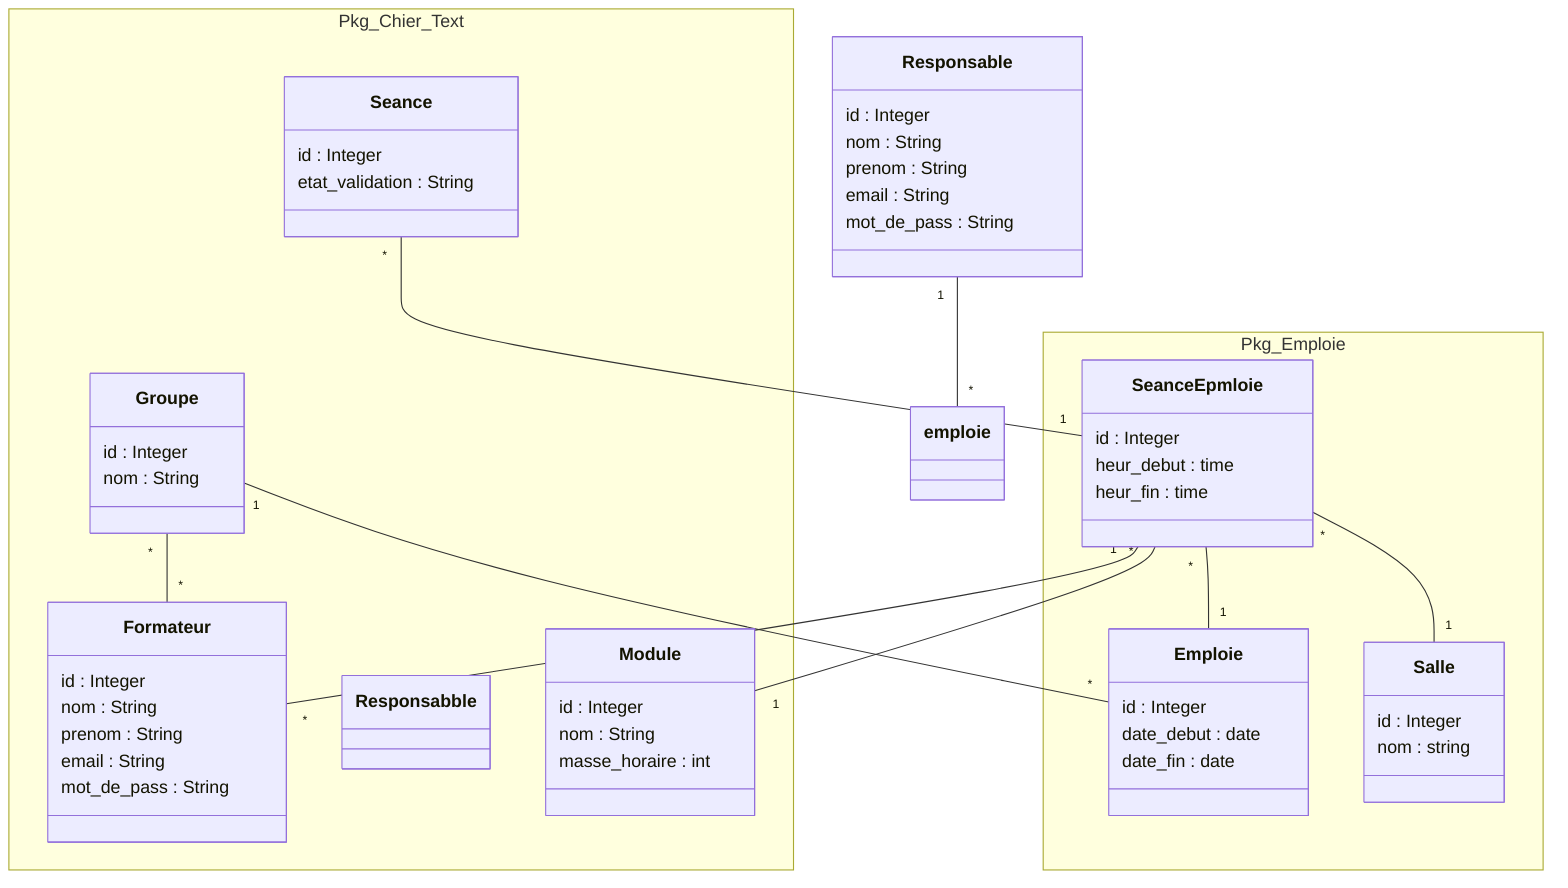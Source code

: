 classDiagram

namespace Pkg_Emploie{
  class Emploie
  class SeanceEpmloie
  class Salle
}
namespace Pkg_Chier_Text{
  class Groupe
  class Formateur
  class Responsabble
  class Module
  class Seance
}

class Groupe {
  id : Integer
  nom : String
}

class Module {
  id : Integer
  nom : String
  masse_horaire : int
  
}



class Emploie {
  id : Integer
  date_debut : date
  date_fin : date
}



class Formateur {
  id : Integer
  nom : String
  prenom : String
  email : String
  mot_de_pass : String
}


class Responsable {
  id : Integer
  nom : String
  prenom : String
  email : String
  mot_de_pass : String
}



class Seance{
  id : Integer
  etat_validation : String
}

class SeanceEpmloie{
  id : Integer
  heur_debut : time
  heur_fin : time

}

class Salle{
 id : Integer
 nom : string
}



Seance "*" -- "1" SeanceEpmloie
SeanceEpmloie "*" -- "1" Module
SeanceEpmloie "1" -- "*" Formateur
Groupe "*" -- "*" Formateur
Responsable "1" -- "*" emploie
SeanceEpmloie "*" -- "1" Salle
Groupe "1" -- "*" Emploie
SeanceEpmloie "*" -- "1" Emploie